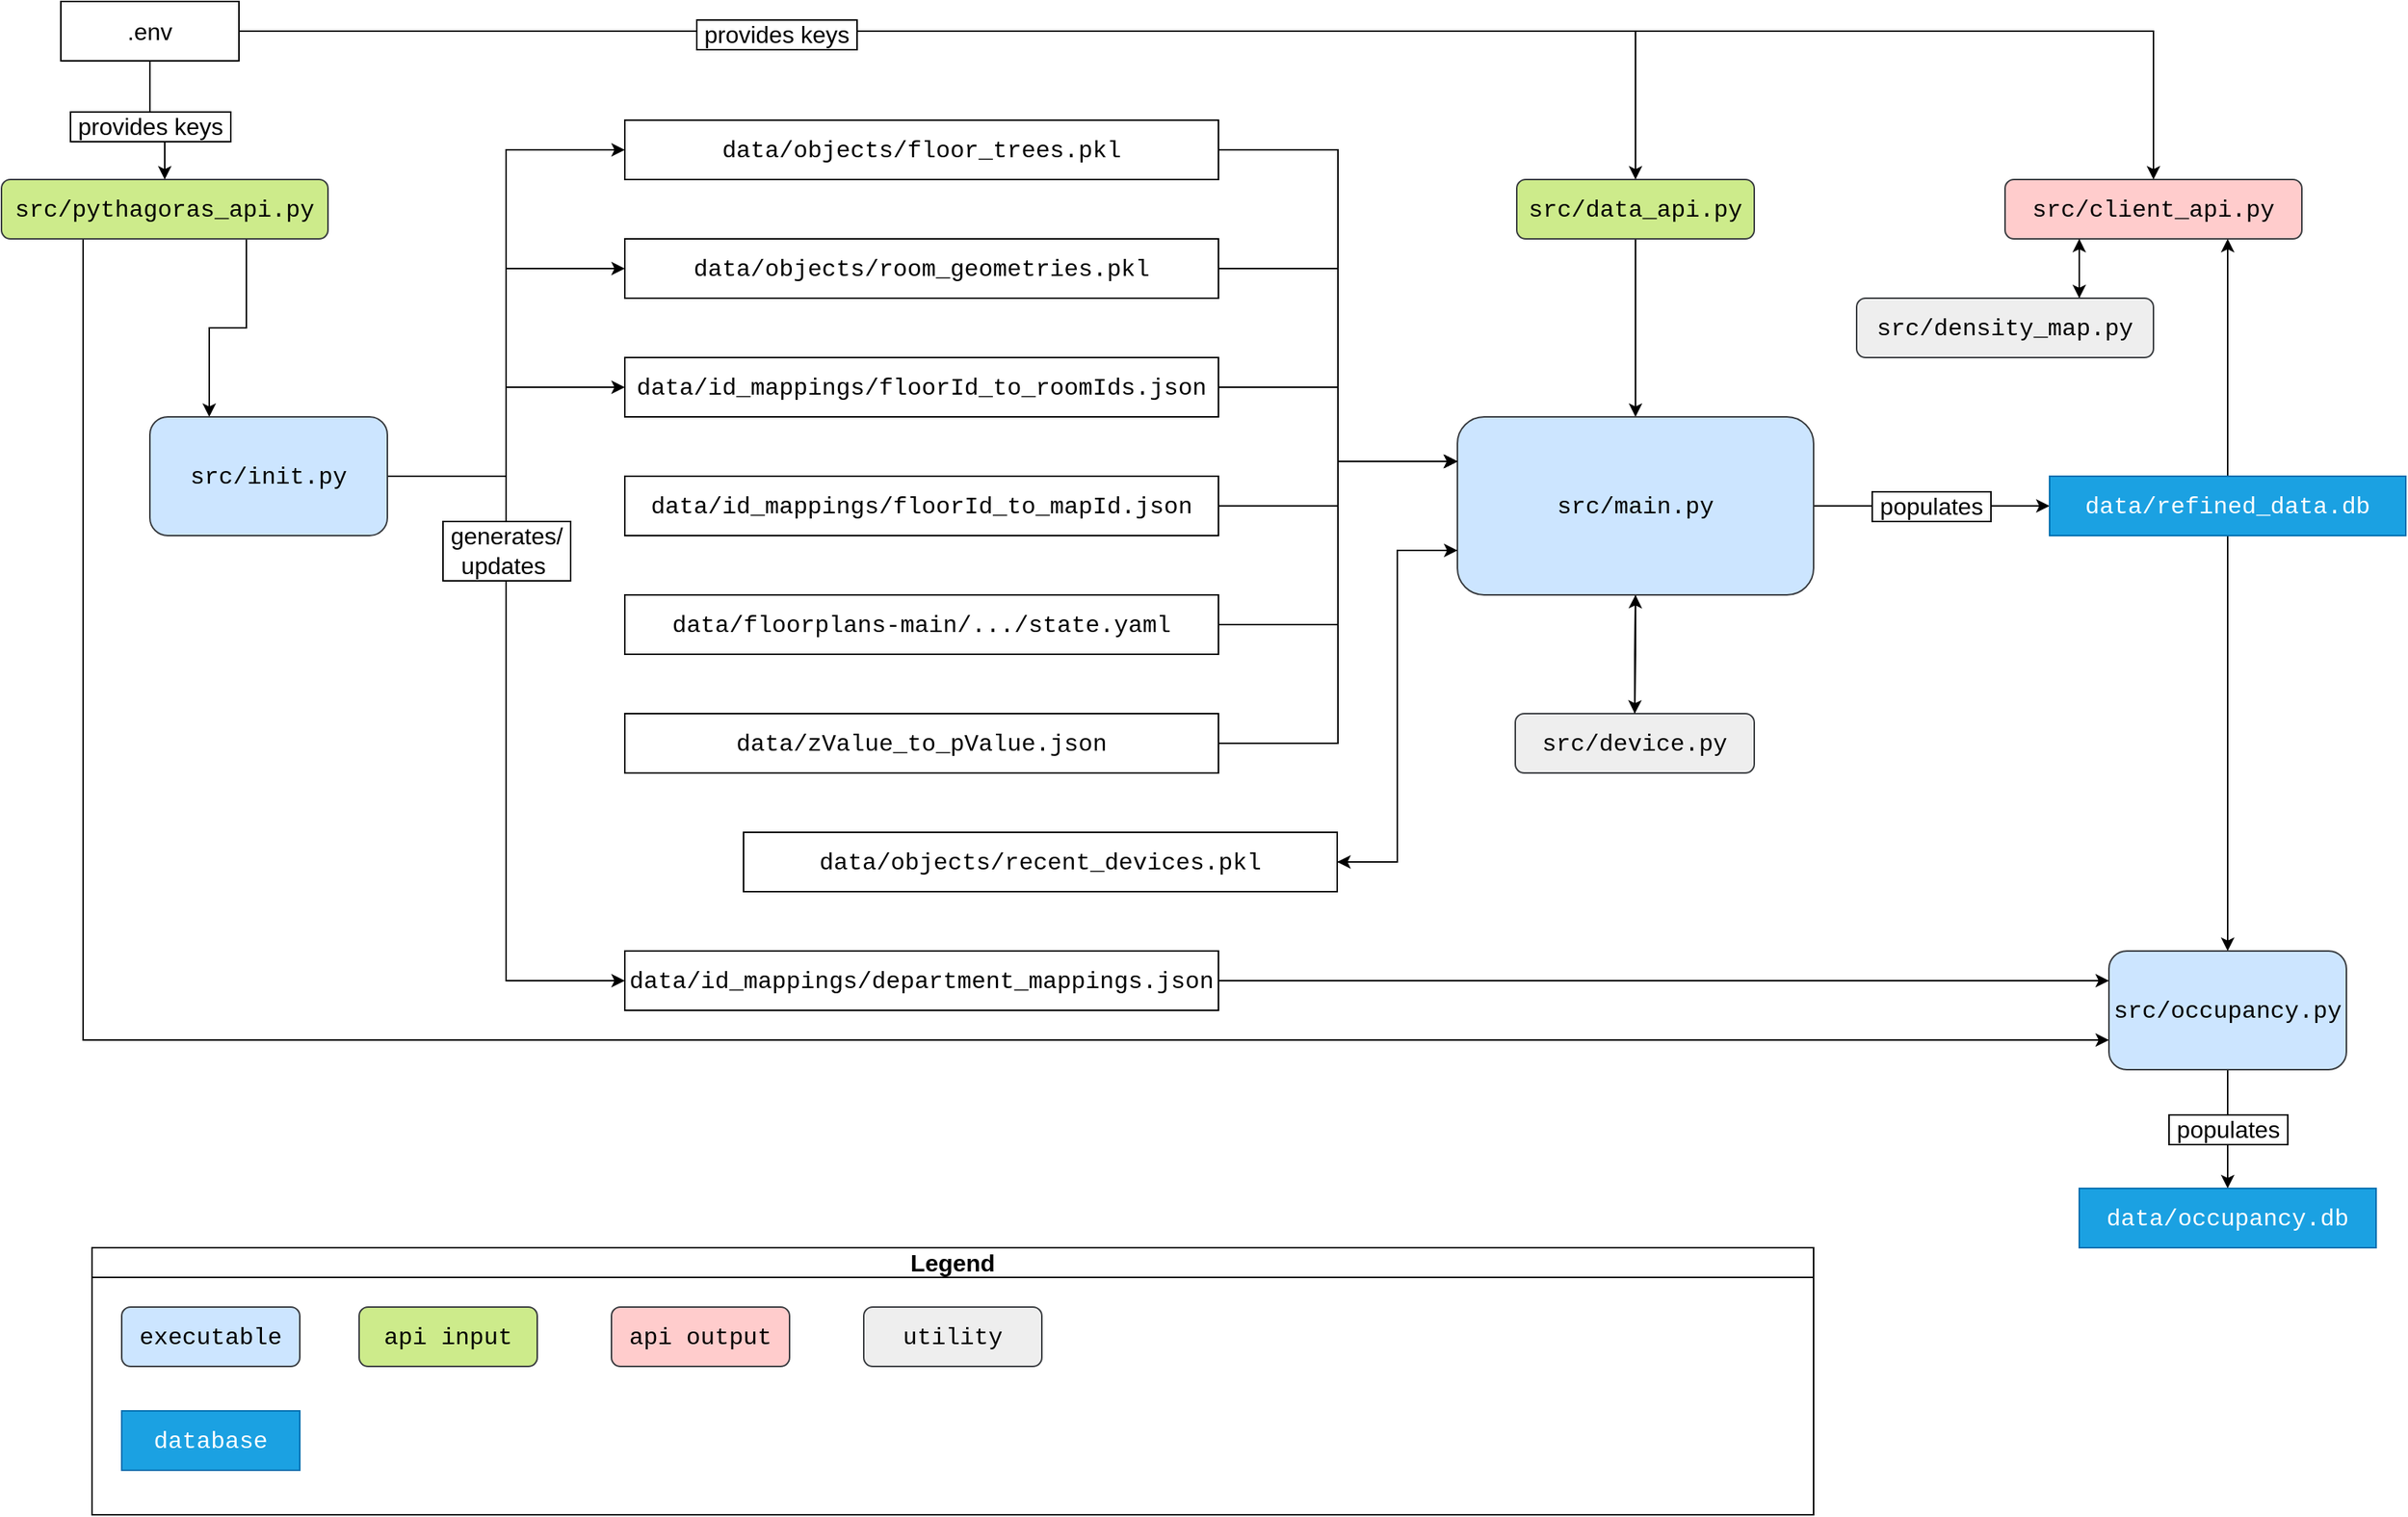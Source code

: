 <mxfile version="24.7.8">
  <diagram name="Page-1" id="bKAiuHTfeIk1YZlweiKr">
    <mxGraphModel dx="1590" dy="1125" grid="1" gridSize="10" guides="1" tooltips="1" connect="1" arrows="1" fold="1" page="1" pageScale="1" pageWidth="827" pageHeight="1169" math="0" shadow="0">
      <root>
        <mxCell id="0" />
        <mxCell id="1" parent="0" />
        <mxCell id="yl8OOn2uJS8dKnShgbuV-129" value="" style="rounded=0;whiteSpace=wrap;html=1;fontSize=16;" vertex="1" parent="1">
          <mxGeometry x="81" y="880" width="1160" height="180" as="geometry" />
        </mxCell>
        <mxCell id="yl8OOn2uJS8dKnShgbuV-89" style="edgeStyle=orthogonalEdgeStyle;rounded=0;orthogonalLoop=1;jettySize=auto;html=1;fontSize=16;" edge="1" parent="1" source="yl8OOn2uJS8dKnShgbuV-37" target="yl8OOn2uJS8dKnShgbuV-43">
          <mxGeometry relative="1" as="geometry" />
        </mxCell>
        <mxCell id="yl8OOn2uJS8dKnShgbuV-37" value="&lt;font style=&quot;font-size: 16px;&quot; face=&quot;Courier New&quot;&gt;src/data_api.py&lt;/font&gt;" style="rounded=1;whiteSpace=wrap;html=1;fontSize=16;fillColor=#cdeb8b;strokeColor=#36393d;strokeWidth=1;" vertex="1" parent="1">
          <mxGeometry x="1041" y="160" width="160" height="40" as="geometry" />
        </mxCell>
        <mxCell id="yl8OOn2uJS8dKnShgbuV-99" style="edgeStyle=orthogonalEdgeStyle;rounded=0;orthogonalLoop=1;jettySize=auto;html=1;exitX=0.25;exitY=1;exitDx=0;exitDy=0;entryX=0;entryY=0.75;entryDx=0;entryDy=0;fontSize=16;" edge="1" parent="1" source="yl8OOn2uJS8dKnShgbuV-38" target="yl8OOn2uJS8dKnShgbuV-44">
          <mxGeometry relative="1" as="geometry">
            <mxPoint x="80" y="960" as="targetPoint" />
          </mxGeometry>
        </mxCell>
        <mxCell id="yl8OOn2uJS8dKnShgbuV-100" style="edgeStyle=orthogonalEdgeStyle;rounded=0;orthogonalLoop=1;jettySize=auto;html=1;exitX=0.75;exitY=1;exitDx=0;exitDy=0;entryX=0.25;entryY=0;entryDx=0;entryDy=0;fontSize=16;" edge="1" parent="1" source="yl8OOn2uJS8dKnShgbuV-38" target="yl8OOn2uJS8dKnShgbuV-42">
          <mxGeometry relative="1" as="geometry" />
        </mxCell>
        <mxCell id="yl8OOn2uJS8dKnShgbuV-38" value="&lt;font style=&quot;font-size: 16px;&quot; face=&quot;Courier New&quot;&gt;src/pythagoras_api.py&lt;/font&gt;" style="rounded=1;whiteSpace=wrap;html=1;fontSize=16;fillColor=#cdeb8b;strokeColor=#36393d;strokeWidth=1;" vertex="1" parent="1">
          <mxGeometry x="20" y="160" width="220" height="40" as="geometry" />
        </mxCell>
        <mxCell id="yl8OOn2uJS8dKnShgbuV-124" style="edgeStyle=orthogonalEdgeStyle;rounded=0;orthogonalLoop=1;jettySize=auto;html=1;exitX=0.25;exitY=1;exitDx=0;exitDy=0;entryX=0.75;entryY=0;entryDx=0;entryDy=0;fontSize=16;" edge="1" parent="1" source="yl8OOn2uJS8dKnShgbuV-39" target="yl8OOn2uJS8dKnShgbuV-40">
          <mxGeometry relative="1" as="geometry" />
        </mxCell>
        <mxCell id="yl8OOn2uJS8dKnShgbuV-39" value="&lt;font style=&quot;font-size: 16px;&quot; face=&quot;Courier New&quot;&gt;src/client_api.py&lt;/font&gt;" style="rounded=1;whiteSpace=wrap;html=1;fillColor=#ffcccc;strokeColor=#36393d;fontSize=16;" vertex="1" parent="1">
          <mxGeometry x="1370" y="160" width="200" height="40" as="geometry" />
        </mxCell>
        <mxCell id="yl8OOn2uJS8dKnShgbuV-125" style="edgeStyle=orthogonalEdgeStyle;rounded=0;orthogonalLoop=1;jettySize=auto;html=1;exitX=0.75;exitY=0;exitDx=0;exitDy=0;entryX=0.25;entryY=1;entryDx=0;entryDy=0;fontSize=16;" edge="1" parent="1" source="yl8OOn2uJS8dKnShgbuV-40" target="yl8OOn2uJS8dKnShgbuV-39">
          <mxGeometry relative="1" as="geometry" />
        </mxCell>
        <mxCell id="yl8OOn2uJS8dKnShgbuV-40" value="&lt;font style=&quot;font-size: 16px;&quot; face=&quot;Courier New&quot;&gt;src/density_map.py&lt;/font&gt;" style="rounded=1;whiteSpace=wrap;html=1;fillColor=#eeeeee;strokeColor=#36393d;fontSize=16;" vertex="1" parent="1">
          <mxGeometry x="1270" y="240" width="200" height="40" as="geometry" />
        </mxCell>
        <mxCell id="yl8OOn2uJS8dKnShgbuV-92" style="edgeStyle=orthogonalEdgeStyle;rounded=0;orthogonalLoop=1;jettySize=auto;html=1;fontSize=16;" edge="1" parent="1" source="yl8OOn2uJS8dKnShgbuV-41" target="yl8OOn2uJS8dKnShgbuV-43">
          <mxGeometry relative="1" as="geometry" />
        </mxCell>
        <mxCell id="yl8OOn2uJS8dKnShgbuV-41" value="&lt;font style=&quot;font-size: 16px;&quot; face=&quot;Courier New&quot;&gt;src/device.py&lt;/font&gt;" style="rounded=1;whiteSpace=wrap;html=1;fillColor=#eeeeee;strokeColor=#36393d;fontSize=16;" vertex="1" parent="1">
          <mxGeometry x="1040" y="520" width="161" height="40" as="geometry" />
        </mxCell>
        <mxCell id="yl8OOn2uJS8dKnShgbuV-58" style="edgeStyle=orthogonalEdgeStyle;rounded=0;orthogonalLoop=1;jettySize=auto;html=1;exitX=1;exitY=0.5;exitDx=0;exitDy=0;entryX=0;entryY=0.5;entryDx=0;entryDy=0;fontSize=16;" edge="1" parent="1" source="yl8OOn2uJS8dKnShgbuV-42" target="yl8OOn2uJS8dKnShgbuV-48">
          <mxGeometry relative="1" as="geometry" />
        </mxCell>
        <mxCell id="yl8OOn2uJS8dKnShgbuV-59" style="edgeStyle=orthogonalEdgeStyle;rounded=0;orthogonalLoop=1;jettySize=auto;html=1;exitX=1;exitY=0.5;exitDx=0;exitDy=0;entryX=0;entryY=0.5;entryDx=0;entryDy=0;fontSize=16;" edge="1" parent="1" source="yl8OOn2uJS8dKnShgbuV-42" target="yl8OOn2uJS8dKnShgbuV-49">
          <mxGeometry relative="1" as="geometry" />
        </mxCell>
        <mxCell id="yl8OOn2uJS8dKnShgbuV-60" style="edgeStyle=orthogonalEdgeStyle;rounded=0;orthogonalLoop=1;jettySize=auto;html=1;exitX=1;exitY=0.5;exitDx=0;exitDy=0;entryX=0;entryY=0.5;entryDx=0;entryDy=0;fontSize=16;" edge="1" parent="1" source="yl8OOn2uJS8dKnShgbuV-42" target="yl8OOn2uJS8dKnShgbuV-51">
          <mxGeometry relative="1" as="geometry" />
        </mxCell>
        <mxCell id="yl8OOn2uJS8dKnShgbuV-61" style="edgeStyle=orthogonalEdgeStyle;rounded=0;orthogonalLoop=1;jettySize=auto;html=1;exitX=1;exitY=0.5;exitDx=0;exitDy=0;entryX=0;entryY=0.5;entryDx=0;entryDy=0;fontSize=16;" edge="1" parent="1" source="yl8OOn2uJS8dKnShgbuV-42" target="yl8OOn2uJS8dKnShgbuV-53">
          <mxGeometry relative="1" as="geometry" />
        </mxCell>
        <mxCell id="yl8OOn2uJS8dKnShgbuV-120" value="&amp;nbsp;generates/&amp;nbsp;&lt;div style=&quot;font-size: 16px;&quot;&gt;updates&amp;nbsp;&lt;/div&gt;" style="edgeLabel;html=1;align=center;verticalAlign=middle;resizable=0;points=[];labelBorderColor=default;fontSize=16;" vertex="1" connectable="0" parent="yl8OOn2uJS8dKnShgbuV-61">
          <mxGeometry x="-0.894" y="1" relative="1" as="geometry">
            <mxPoint x="53" y="51" as="offset" />
          </mxGeometry>
        </mxCell>
        <mxCell id="yl8OOn2uJS8dKnShgbuV-42" value="&lt;font style=&quot;font-size: 16px;&quot; face=&quot;Courier New&quot;&gt;src/init.py&lt;/font&gt;" style="rounded=1;whiteSpace=wrap;html=1;fillColor=#cce5ff;strokeColor=#36393d;fontSize=16;" vertex="1" parent="1">
          <mxGeometry x="120" y="320" width="160" height="80" as="geometry" />
        </mxCell>
        <mxCell id="yl8OOn2uJS8dKnShgbuV-65" style="edgeStyle=orthogonalEdgeStyle;rounded=0;orthogonalLoop=1;jettySize=auto;html=1;entryX=0;entryY=0.5;entryDx=0;entryDy=0;fontSize=16;" edge="1" parent="1" source="yl8OOn2uJS8dKnShgbuV-43" target="yl8OOn2uJS8dKnShgbuV-45">
          <mxGeometry relative="1" as="geometry" />
        </mxCell>
        <mxCell id="yl8OOn2uJS8dKnShgbuV-122" value="&amp;nbsp;populates&amp;nbsp;" style="edgeLabel;html=1;align=center;verticalAlign=middle;resizable=0;points=[];labelBorderColor=default;fontSize=16;" vertex="1" connectable="0" parent="yl8OOn2uJS8dKnShgbuV-65">
          <mxGeometry x="-0.044" y="-1" relative="1" as="geometry">
            <mxPoint x="3" y="-1" as="offset" />
          </mxGeometry>
        </mxCell>
        <mxCell id="yl8OOn2uJS8dKnShgbuV-90" style="edgeStyle=orthogonalEdgeStyle;rounded=0;orthogonalLoop=1;jettySize=auto;html=1;fontSize=16;" edge="1" parent="1" source="yl8OOn2uJS8dKnShgbuV-43" target="yl8OOn2uJS8dKnShgbuV-41">
          <mxGeometry relative="1" as="geometry" />
        </mxCell>
        <mxCell id="yl8OOn2uJS8dKnShgbuV-94" style="edgeStyle=orthogonalEdgeStyle;rounded=0;orthogonalLoop=1;jettySize=auto;html=1;exitX=0;exitY=0.75;exitDx=0;exitDy=0;entryX=1;entryY=0.5;entryDx=0;entryDy=0;fontSize=16;" edge="1" parent="1" source="yl8OOn2uJS8dKnShgbuV-43" target="yl8OOn2uJS8dKnShgbuV-50">
          <mxGeometry relative="1" as="geometry" />
        </mxCell>
        <mxCell id="yl8OOn2uJS8dKnShgbuV-43" value="&lt;font style=&quot;font-size: 16px;&quot; face=&quot;Courier New&quot;&gt;src/main.py&lt;/font&gt;" style="rounded=1;whiteSpace=wrap;html=1;fillColor=#cce5ff;strokeColor=#36393d;fontSize=16;" vertex="1" parent="1">
          <mxGeometry x="1001" y="320" width="240" height="120" as="geometry" />
        </mxCell>
        <mxCell id="yl8OOn2uJS8dKnShgbuV-121" style="edgeStyle=orthogonalEdgeStyle;rounded=0;orthogonalLoop=1;jettySize=auto;html=1;fontSize=16;" edge="1" parent="1" source="yl8OOn2uJS8dKnShgbuV-44" target="yl8OOn2uJS8dKnShgbuV-46">
          <mxGeometry relative="1" as="geometry" />
        </mxCell>
        <mxCell id="yl8OOn2uJS8dKnShgbuV-123" value="&amp;nbsp;populates&amp;nbsp;" style="edgeLabel;html=1;align=center;verticalAlign=middle;resizable=0;points=[];labelBorderColor=default;fontSize=16;" vertex="1" connectable="0" parent="yl8OOn2uJS8dKnShgbuV-121">
          <mxGeometry x="-0.1" y="1" relative="1" as="geometry">
            <mxPoint x="-1" y="4" as="offset" />
          </mxGeometry>
        </mxCell>
        <mxCell id="yl8OOn2uJS8dKnShgbuV-44" value="&lt;font style=&quot;font-size: 16px;&quot; face=&quot;Courier New&quot;&gt;src/occupancy.py&lt;/font&gt;" style="rounded=1;whiteSpace=wrap;html=1;fillColor=#cce5ff;strokeColor=#36393d;fontSize=16;" vertex="1" parent="1">
          <mxGeometry x="1440" y="680" width="160" height="80" as="geometry" />
        </mxCell>
        <mxCell id="yl8OOn2uJS8dKnShgbuV-103" style="edgeStyle=orthogonalEdgeStyle;rounded=0;orthogonalLoop=1;jettySize=auto;html=1;exitX=0.5;exitY=1;exitDx=0;exitDy=0;entryX=0.5;entryY=0;entryDx=0;entryDy=0;fontSize=16;" edge="1" parent="1" source="yl8OOn2uJS8dKnShgbuV-45" target="yl8OOn2uJS8dKnShgbuV-44">
          <mxGeometry relative="1" as="geometry" />
        </mxCell>
        <mxCell id="yl8OOn2uJS8dKnShgbuV-127" style="edgeStyle=orthogonalEdgeStyle;rounded=0;orthogonalLoop=1;jettySize=auto;html=1;exitX=0.5;exitY=0;exitDx=0;exitDy=0;entryX=0.75;entryY=1;entryDx=0;entryDy=0;fontSize=16;" edge="1" parent="1" source="yl8OOn2uJS8dKnShgbuV-45" target="yl8OOn2uJS8dKnShgbuV-39">
          <mxGeometry relative="1" as="geometry" />
        </mxCell>
        <mxCell id="yl8OOn2uJS8dKnShgbuV-45" value="&lt;font style=&quot;font-size: 16px;&quot; face=&quot;Courier New&quot;&gt;data/refined_data.db&lt;/font&gt;" style="rounded=0;whiteSpace=wrap;html=1;fillColor=#1ba1e2;fontColor=#ffffff;strokeColor=#006EAF;fontSize=16;" vertex="1" parent="1">
          <mxGeometry x="1400" y="360" width="240" height="40" as="geometry" />
        </mxCell>
        <mxCell id="yl8OOn2uJS8dKnShgbuV-46" value="&lt;font style=&quot;font-size: 16px;&quot; face=&quot;Courier New&quot;&gt;data/occupancy.db&lt;/font&gt;" style="rounded=0;whiteSpace=wrap;html=1;fillColor=#1ba1e2;fontColor=#ffffff;strokeColor=#006EAF;fontSize=16;" vertex="1" parent="1">
          <mxGeometry x="1420" y="840" width="200" height="40" as="geometry" />
        </mxCell>
        <mxCell id="yl8OOn2uJS8dKnShgbuV-79" style="edgeStyle=orthogonalEdgeStyle;rounded=0;orthogonalLoop=1;jettySize=auto;html=1;entryX=0;entryY=0.25;entryDx=0;entryDy=0;fontSize=16;" edge="1" parent="1" source="yl8OOn2uJS8dKnShgbuV-47" target="yl8OOn2uJS8dKnShgbuV-43">
          <mxGeometry relative="1" as="geometry" />
        </mxCell>
        <mxCell id="yl8OOn2uJS8dKnShgbuV-47" value="&lt;font style=&quot;font-size: 16px;&quot; face=&quot;Courier New&quot;&gt;data/zValue_to_pValue.json&lt;/font&gt;" style="rounded=0;whiteSpace=wrap;html=1;fontSize=16;" vertex="1" parent="1">
          <mxGeometry x="440" y="520" width="400" height="40" as="geometry" />
        </mxCell>
        <mxCell id="yl8OOn2uJS8dKnShgbuV-74" style="edgeStyle=orthogonalEdgeStyle;rounded=0;orthogonalLoop=1;jettySize=auto;html=1;entryX=0;entryY=0.25;entryDx=0;entryDy=0;fontSize=16;" edge="1" parent="1" source="yl8OOn2uJS8dKnShgbuV-48" target="yl8OOn2uJS8dKnShgbuV-43">
          <mxGeometry relative="1" as="geometry" />
        </mxCell>
        <mxCell id="yl8OOn2uJS8dKnShgbuV-48" value="&lt;font style=&quot;font-size: 16px;&quot; face=&quot;Courier New&quot;&gt;data/objects/floor_trees.pkl&lt;/font&gt;" style="rounded=0;whiteSpace=wrap;html=1;fontSize=16;" vertex="1" parent="1">
          <mxGeometry x="440" y="120" width="400" height="40" as="geometry" />
        </mxCell>
        <mxCell id="yl8OOn2uJS8dKnShgbuV-75" style="edgeStyle=orthogonalEdgeStyle;rounded=0;orthogonalLoop=1;jettySize=auto;html=1;entryX=0;entryY=0.25;entryDx=0;entryDy=0;fontSize=16;" edge="1" parent="1" source="yl8OOn2uJS8dKnShgbuV-49" target="yl8OOn2uJS8dKnShgbuV-43">
          <mxGeometry relative="1" as="geometry" />
        </mxCell>
        <mxCell id="yl8OOn2uJS8dKnShgbuV-49" value="&lt;font style=&quot;font-size: 16px;&quot; face=&quot;Courier New&quot;&gt;data/objects/room_geometries.pkl&lt;/font&gt;" style="rounded=0;whiteSpace=wrap;html=1;fontSize=16;" vertex="1" parent="1">
          <mxGeometry x="440" y="200" width="400" height="40" as="geometry" />
        </mxCell>
        <mxCell id="yl8OOn2uJS8dKnShgbuV-95" style="edgeStyle=orthogonalEdgeStyle;rounded=0;orthogonalLoop=1;jettySize=auto;html=1;exitX=1;exitY=0.5;exitDx=0;exitDy=0;entryX=0;entryY=0.75;entryDx=0;entryDy=0;fontSize=16;" edge="1" parent="1" source="yl8OOn2uJS8dKnShgbuV-50" target="yl8OOn2uJS8dKnShgbuV-43">
          <mxGeometry relative="1" as="geometry" />
        </mxCell>
        <mxCell id="yl8OOn2uJS8dKnShgbuV-50" value="&lt;font style=&quot;font-size: 16px;&quot; face=&quot;Courier New&quot;&gt;data/objects/recent_devices.pkl&lt;/font&gt;" style="rounded=0;whiteSpace=wrap;html=1;fontSize=16;" vertex="1" parent="1">
          <mxGeometry x="520" y="600" width="400" height="40" as="geometry" />
        </mxCell>
        <mxCell id="yl8OOn2uJS8dKnShgbuV-76" style="edgeStyle=orthogonalEdgeStyle;rounded=0;orthogonalLoop=1;jettySize=auto;html=1;entryX=0;entryY=0.25;entryDx=0;entryDy=0;fontSize=16;" edge="1" parent="1" source="yl8OOn2uJS8dKnShgbuV-51" target="yl8OOn2uJS8dKnShgbuV-43">
          <mxGeometry relative="1" as="geometry" />
        </mxCell>
        <mxCell id="yl8OOn2uJS8dKnShgbuV-51" value="&lt;font style=&quot;font-size: 16px;&quot; face=&quot;Courier New&quot;&gt;data/id_mappings/floorId_to_roomIds.json&lt;/font&gt;" style="rounded=0;whiteSpace=wrap;html=1;fontSize=16;" vertex="1" parent="1">
          <mxGeometry x="440" y="280" width="400" height="40" as="geometry" />
        </mxCell>
        <mxCell id="yl8OOn2uJS8dKnShgbuV-77" style="edgeStyle=orthogonalEdgeStyle;rounded=0;orthogonalLoop=1;jettySize=auto;html=1;entryX=0;entryY=0.25;entryDx=0;entryDy=0;fontSize=16;" edge="1" parent="1" source="yl8OOn2uJS8dKnShgbuV-52" target="yl8OOn2uJS8dKnShgbuV-43">
          <mxGeometry relative="1" as="geometry" />
        </mxCell>
        <mxCell id="yl8OOn2uJS8dKnShgbuV-52" value="&lt;font style=&quot;font-size: 16px;&quot; face=&quot;Courier New&quot;&gt;data/id_mappings/floorId_to_mapId.json&lt;/font&gt;" style="rounded=0;whiteSpace=wrap;html=1;fontSize=16;" vertex="1" parent="1">
          <mxGeometry x="440" y="360" width="400" height="40" as="geometry" />
        </mxCell>
        <mxCell id="yl8OOn2uJS8dKnShgbuV-101" style="edgeStyle=orthogonalEdgeStyle;rounded=0;orthogonalLoop=1;jettySize=auto;html=1;exitX=1;exitY=0.5;exitDx=0;exitDy=0;entryX=0;entryY=0.25;entryDx=0;entryDy=0;fontSize=16;" edge="1" parent="1" source="yl8OOn2uJS8dKnShgbuV-53" target="yl8OOn2uJS8dKnShgbuV-44">
          <mxGeometry relative="1" as="geometry" />
        </mxCell>
        <mxCell id="yl8OOn2uJS8dKnShgbuV-53" value="&lt;font style=&quot;font-size: 16px;&quot; face=&quot;Courier New&quot;&gt;data/id_mappings/department_mappings.json&lt;/font&gt;" style="rounded=0;whiteSpace=wrap;html=1;fontSize=16;" vertex="1" parent="1">
          <mxGeometry x="440" y="680" width="400" height="40" as="geometry" />
        </mxCell>
        <mxCell id="yl8OOn2uJS8dKnShgbuV-78" style="edgeStyle=orthogonalEdgeStyle;rounded=0;orthogonalLoop=1;jettySize=auto;html=1;entryX=0;entryY=0.25;entryDx=0;entryDy=0;fontSize=16;" edge="1" parent="1" source="yl8OOn2uJS8dKnShgbuV-55" target="yl8OOn2uJS8dKnShgbuV-43">
          <mxGeometry relative="1" as="geometry" />
        </mxCell>
        <mxCell id="yl8OOn2uJS8dKnShgbuV-55" value="&lt;font style=&quot;font-size: 16px;&quot; face=&quot;Courier New&quot;&gt;data/floorplans-main/.../state.yaml&lt;/font&gt;" style="rounded=0;whiteSpace=wrap;html=1;fontSize=16;" vertex="1" parent="1">
          <mxGeometry x="440" y="440" width="400" height="40" as="geometry" />
        </mxCell>
        <mxCell id="yl8OOn2uJS8dKnShgbuV-107" style="edgeStyle=orthogonalEdgeStyle;rounded=0;orthogonalLoop=1;jettySize=auto;html=1;fontSize=16;" edge="1" parent="1" source="yl8OOn2uJS8dKnShgbuV-56" target="yl8OOn2uJS8dKnShgbuV-38">
          <mxGeometry relative="1" as="geometry" />
        </mxCell>
        <mxCell id="yl8OOn2uJS8dKnShgbuV-111" value="&amp;nbsp;provides keys&amp;nbsp;" style="edgeLabel;html=1;align=center;verticalAlign=middle;resizable=0;points=[];labelBorderColor=default;fontSize=16;" vertex="1" connectable="0" parent="yl8OOn2uJS8dKnShgbuV-107">
          <mxGeometry x="-0.232" y="2" relative="1" as="geometry">
            <mxPoint x="-2" y="9" as="offset" />
          </mxGeometry>
        </mxCell>
        <mxCell id="yl8OOn2uJS8dKnShgbuV-108" style="edgeStyle=orthogonalEdgeStyle;rounded=0;orthogonalLoop=1;jettySize=auto;html=1;fontSize=16;" edge="1" parent="1" source="yl8OOn2uJS8dKnShgbuV-56" target="yl8OOn2uJS8dKnShgbuV-37">
          <mxGeometry relative="1" as="geometry" />
        </mxCell>
        <mxCell id="yl8OOn2uJS8dKnShgbuV-109" style="edgeStyle=orthogonalEdgeStyle;rounded=0;orthogonalLoop=1;jettySize=auto;html=1;fontSize=16;" edge="1" parent="1" source="yl8OOn2uJS8dKnShgbuV-56" target="yl8OOn2uJS8dKnShgbuV-39">
          <mxGeometry relative="1" as="geometry" />
        </mxCell>
        <mxCell id="yl8OOn2uJS8dKnShgbuV-110" value="&lt;font style=&quot;font-size: 16px;&quot;&gt;&amp;nbsp;provides keys&amp;nbsp;&lt;/font&gt;" style="edgeLabel;html=1;align=center;verticalAlign=middle;resizable=0;points=[];labelBorderColor=default;fontSize=16;" vertex="1" connectable="0" parent="yl8OOn2uJS8dKnShgbuV-109">
          <mxGeometry x="-0.479" y="-2" relative="1" as="geometry">
            <mxPoint as="offset" />
          </mxGeometry>
        </mxCell>
        <mxCell id="yl8OOn2uJS8dKnShgbuV-56" value=".env" style="rounded=0;whiteSpace=wrap;html=1;fontSize=16;" vertex="1" parent="1">
          <mxGeometry x="60" y="40" width="120" height="40" as="geometry" />
        </mxCell>
        <mxCell id="yl8OOn2uJS8dKnShgbuV-112" value="&lt;font style=&quot;font-size: 16px;&quot; face=&quot;Courier New&quot;&gt;executable&lt;/font&gt;" style="rounded=1;whiteSpace=wrap;html=1;fillColor=#cce5ff;strokeColor=#36393d;fontSize=16;" vertex="1" parent="1">
          <mxGeometry x="101" y="920" width="120" height="40" as="geometry" />
        </mxCell>
        <mxCell id="yl8OOn2uJS8dKnShgbuV-115" value="&lt;font style=&quot;font-size: 16px;&quot; face=&quot;Courier New&quot;&gt;api input&lt;/font&gt;" style="rounded=1;whiteSpace=wrap;html=1;fillColor=#cdeb8b;strokeColor=#36393d;fontSize=16;" vertex="1" parent="1">
          <mxGeometry x="261" y="920" width="120" height="40" as="geometry" />
        </mxCell>
        <mxCell id="yl8OOn2uJS8dKnShgbuV-116" value="&lt;font style=&quot;font-size: 16px;&quot; face=&quot;Courier New&quot;&gt;api output&lt;/font&gt;" style="rounded=1;whiteSpace=wrap;html=1;fillColor=#ffcccc;strokeColor=#36393d;fontSize=16;" vertex="1" parent="1">
          <mxGeometry x="431" y="920" width="120" height="40" as="geometry" />
        </mxCell>
        <mxCell id="yl8OOn2uJS8dKnShgbuV-118" value="&lt;font style=&quot;font-size: 16px;&quot; face=&quot;Courier New&quot;&gt;utility&lt;/font&gt;" style="rounded=1;whiteSpace=wrap;html=1;fillColor=#eeeeee;strokeColor=#36393d;fontSize=16;" vertex="1" parent="1">
          <mxGeometry x="601" y="920" width="120" height="40" as="geometry" />
        </mxCell>
        <mxCell id="yl8OOn2uJS8dKnShgbuV-119" value="&lt;font style=&quot;font-size: 16px;&quot; face=&quot;Courier New&quot;&gt;database&lt;/font&gt;" style="rounded=0;whiteSpace=wrap;html=1;fillColor=#1ba1e2;strokeColor=#006EAF;fontColor=#ffffff;fontSize=16;" vertex="1" parent="1">
          <mxGeometry x="101" y="990" width="120" height="40" as="geometry" />
        </mxCell>
        <mxCell id="yl8OOn2uJS8dKnShgbuV-130" value="&lt;b style=&quot;font-size: 16px;&quot;&gt;Legend&lt;/b&gt;" style="rounded=0;whiteSpace=wrap;html=1;fontSize=16;" vertex="1" parent="1">
          <mxGeometry x="81" y="880" width="1160" height="20" as="geometry" />
        </mxCell>
      </root>
    </mxGraphModel>
  </diagram>
</mxfile>
